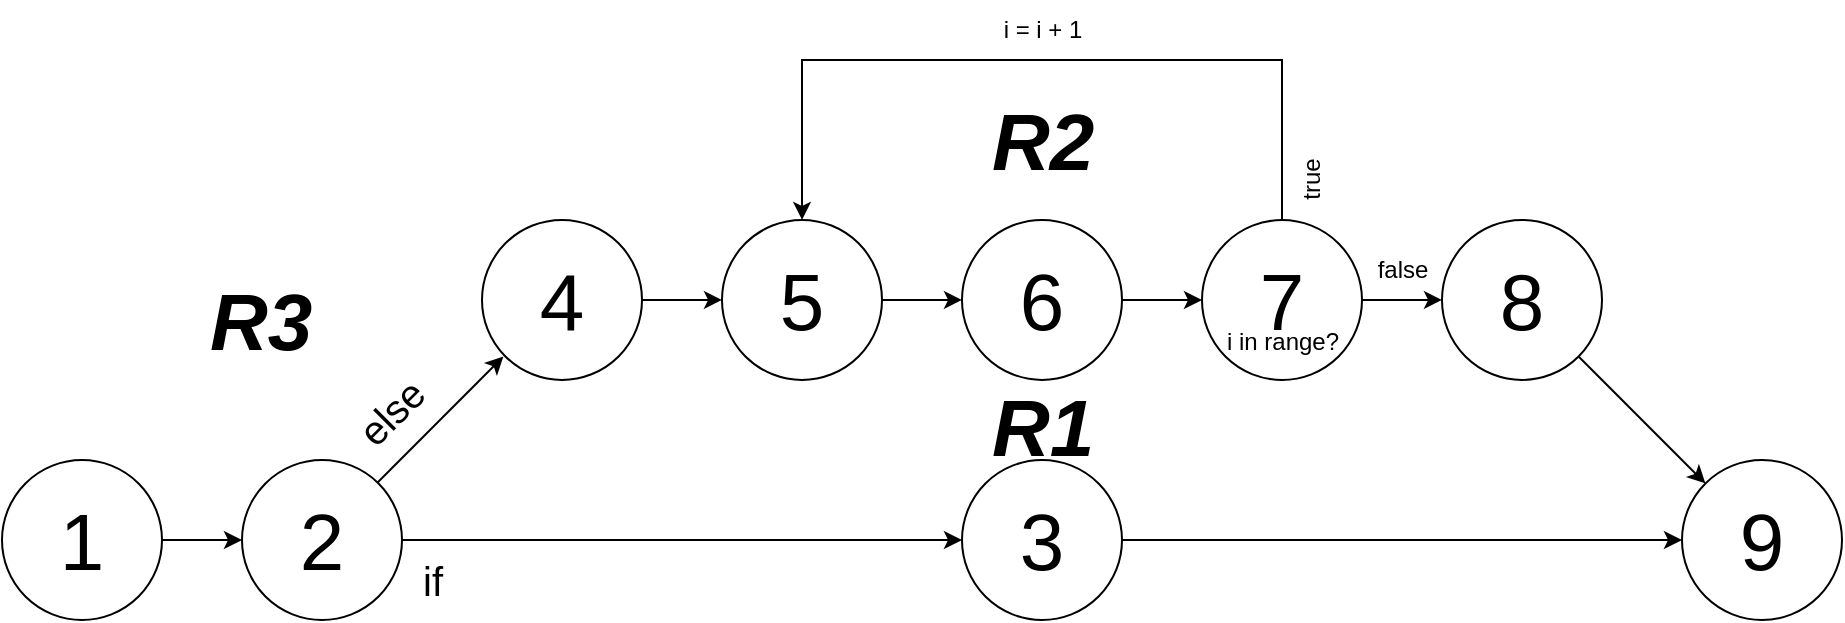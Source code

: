 <mxfile version="20.5.3" type="device"><diagram id="1ChAcMY2ozzn_hJGYItA" name="Page-1"><mxGraphModel dx="541" dy="846" grid="1" gridSize="10" guides="1" tooltips="1" connect="1" arrows="1" fold="1" page="1" pageScale="1" pageWidth="1169" pageHeight="827" math="0" shadow="0"><root><mxCell id="0"/><mxCell id="1" parent="0"/><mxCell id="OyXWx7xgXYnqfk_AlFLW-13" value="" style="edgeStyle=orthogonalEdgeStyle;rounded=0;orthogonalLoop=1;jettySize=auto;html=1;" parent="1" source="L2QNrDacRMEjEAR35AAi-4" target="OyXWx7xgXYnqfk_AlFLW-10" edge="1"><mxGeometry relative="1" as="geometry"/></mxCell><mxCell id="L2QNrDacRMEjEAR35AAi-4" value="&lt;font style=&quot;font-size: 40px;&quot;&gt;1&lt;/font&gt;" style="ellipse;whiteSpace=wrap;html=1;aspect=fixed;flipH=1;flipV=1;verticalAlign=middle;fontSize=20;spacing=2;rounded=0;" parent="1" vertex="1"><mxGeometry x="40" y="400" width="80" height="80" as="geometry"/></mxCell><mxCell id="L2QNrDacRMEjEAR35AAi-115" value="" style="edgeStyle=none;rounded=0;orthogonalLoop=1;jettySize=auto;html=1;fontSize=20;" parent="1" source="L2QNrDacRMEjEAR35AAi-108" target="L2QNrDacRMEjEAR35AAi-111" edge="1"><mxGeometry relative="1" as="geometry"/></mxCell><mxCell id="L2QNrDacRMEjEAR35AAi-108" value="&lt;span style=&quot;font-size: 40px;&quot;&gt;4&lt;/span&gt;" style="ellipse;whiteSpace=wrap;html=1;aspect=fixed;flipH=1;flipV=1;verticalAlign=middle;fontSize=20;spacing=2;rounded=0;" parent="1" vertex="1"><mxGeometry x="280" y="279.95" width="80" height="80" as="geometry"/></mxCell><mxCell id="L2QNrDacRMEjEAR35AAi-116" value="" style="edgeStyle=none;rounded=0;orthogonalLoop=1;jettySize=auto;html=1;fontSize=20;" parent="1" source="L2QNrDacRMEjEAR35AAi-111" target="L2QNrDacRMEjEAR35AAi-112" edge="1"><mxGeometry relative="1" as="geometry"/></mxCell><mxCell id="L2QNrDacRMEjEAR35AAi-111" value="&lt;font style=&quot;font-size: 40px;&quot;&gt;5&lt;/font&gt;" style="ellipse;whiteSpace=wrap;html=1;aspect=fixed;flipH=1;flipV=1;verticalAlign=middle;fontSize=20;spacing=2;rounded=0;" parent="1" vertex="1"><mxGeometry x="400" y="279.95" width="80" height="80" as="geometry"/></mxCell><mxCell id="L2QNrDacRMEjEAR35AAi-131" style="edgeStyle=orthogonalEdgeStyle;curved=1;orthogonalLoop=1;jettySize=auto;html=1;exitX=0.5;exitY=1;exitDx=0;exitDy=0;fontSize=20;" parent="1" source="L2QNrDacRMEjEAR35AAi-112" edge="1"><mxGeometry relative="1" as="geometry"><mxPoint x="560" y="349.95" as="targetPoint"/></mxGeometry></mxCell><mxCell id="L2QNrDacRMEjEAR35AAi-133" style="edgeStyle=orthogonalEdgeStyle;curved=1;orthogonalLoop=1;jettySize=auto;html=1;exitX=0.5;exitY=1;exitDx=0;exitDy=0;fontSize=20;" parent="1" source="L2QNrDacRMEjEAR35AAi-112" edge="1"><mxGeometry relative="1" as="geometry"><mxPoint x="560" y="349.95" as="targetPoint"/></mxGeometry></mxCell><mxCell id="2kSdFFrZMStHFOl-2jyb-4" value="" style="edgeStyle=none;rounded=0;orthogonalLoop=1;jettySize=auto;html=1;" parent="1" source="L2QNrDacRMEjEAR35AAi-112" target="2kSdFFrZMStHFOl-2jyb-1" edge="1"><mxGeometry relative="1" as="geometry"/></mxCell><mxCell id="L2QNrDacRMEjEAR35AAi-112" value="&lt;font style=&quot;font-size: 40px;&quot;&gt;6&lt;/font&gt;" style="ellipse;whiteSpace=wrap;html=1;aspect=fixed;flipH=1;flipV=1;verticalAlign=middle;fontSize=20;spacing=2;rounded=0;" parent="1" vertex="1"><mxGeometry x="520" y="279.95" width="80" height="80" as="geometry"/></mxCell><mxCell id="OyXWx7xgXYnqfk_AlFLW-24" style="edgeStyle=none;rounded=1;orthogonalLoop=1;jettySize=auto;html=1;exitX=1;exitY=0;exitDx=0;exitDy=0;entryX=0;entryY=1;entryDx=0;entryDy=0;" parent="1" edge="1"><mxGeometry relative="1" as="geometry"><mxPoint x="227.284" y="411.716" as="sourcePoint"/><mxPoint x="290.716" y="348.234" as="targetPoint"/></mxGeometry></mxCell><mxCell id="OyXWx7xgXYnqfk_AlFLW-28" style="edgeStyle=none;rounded=1;orthogonalLoop=1;jettySize=auto;html=1;entryX=0;entryY=0.5;entryDx=0;entryDy=0;" parent="1" source="OyXWx7xgXYnqfk_AlFLW-10" target="OyXWx7xgXYnqfk_AlFLW-11" edge="1"><mxGeometry relative="1" as="geometry"/></mxCell><mxCell id="OyXWx7xgXYnqfk_AlFLW-10" value="&lt;font style=&quot;font-size: 40px;&quot;&gt;2&lt;/font&gt;" style="ellipse;whiteSpace=wrap;html=1;aspect=fixed;flipH=1;flipV=1;verticalAlign=middle;fontSize=20;spacing=2;rounded=0;" parent="1" vertex="1"><mxGeometry x="160" y="400" width="80" height="80" as="geometry"/></mxCell><mxCell id="OyXWx7xgXYnqfk_AlFLW-29" style="edgeStyle=none;rounded=1;orthogonalLoop=1;jettySize=auto;html=1;entryX=0;entryY=0.5;entryDx=0;entryDy=0;" parent="1" source="OyXWx7xgXYnqfk_AlFLW-11" target="OyXWx7xgXYnqfk_AlFLW-12" edge="1"><mxGeometry relative="1" as="geometry"/></mxCell><mxCell id="OyXWx7xgXYnqfk_AlFLW-11" value="&lt;font style=&quot;font-size: 40px;&quot;&gt;3&lt;/font&gt;" style="ellipse;whiteSpace=wrap;html=1;aspect=fixed;flipH=1;flipV=1;verticalAlign=middle;fontSize=20;spacing=2;rounded=0;" parent="1" vertex="1"><mxGeometry x="520" y="400" width="80" height="80" as="geometry"/></mxCell><mxCell id="OyXWx7xgXYnqfk_AlFLW-12" value="&lt;font style=&quot;font-size: 40px;&quot;&gt;9&lt;/font&gt;" style="ellipse;whiteSpace=wrap;html=1;aspect=fixed;flipH=1;flipV=1;verticalAlign=middle;fontSize=20;spacing=2;rounded=0;" parent="1" vertex="1"><mxGeometry x="880" y="400" width="80" height="80" as="geometry"/></mxCell><mxCell id="2kSdFFrZMStHFOl-2jyb-2" style="rounded=0;orthogonalLoop=1;jettySize=auto;html=1;exitX=1;exitY=1;exitDx=0;exitDy=0;entryX=0;entryY=0;entryDx=0;entryDy=0;" parent="1" source="OyXWx7xgXYnqfk_AlFLW-20" target="OyXWx7xgXYnqfk_AlFLW-12" edge="1"><mxGeometry relative="1" as="geometry"/></mxCell><mxCell id="OyXWx7xgXYnqfk_AlFLW-20" value="&lt;font style=&quot;font-size: 40px;&quot;&gt;8&lt;/font&gt;" style="ellipse;whiteSpace=wrap;html=1;aspect=fixed;flipH=1;flipV=1;verticalAlign=middle;fontSize=20;spacing=2;rounded=0;" parent="1" vertex="1"><mxGeometry x="760" y="279.95" width="80" height="80" as="geometry"/></mxCell><mxCell id="OyXWx7xgXYnqfk_AlFLW-31" value="if" style="text;html=1;align=center;verticalAlign=middle;resizable=0;points=[];autosize=1;strokeColor=none;fillColor=none;fontSize=20;" parent="1" vertex="1"><mxGeometry x="240" y="440" width="30" height="40" as="geometry"/></mxCell><mxCell id="OyXWx7xgXYnqfk_AlFLW-34" value="else" style="text;html=1;align=center;verticalAlign=middle;resizable=0;points=[];autosize=1;strokeColor=none;fillColor=none;fontSize=20;rotation=-45;" parent="1" vertex="1"><mxGeometry x="204" y="356" width="60" height="40" as="geometry"/></mxCell><mxCell id="OyXWx7xgXYnqfk_AlFLW-35" value="&lt;b&gt;&lt;i&gt;&lt;font style=&quot;font-size: 40px;&quot;&gt;R1&lt;/font&gt;&lt;/i&gt;&lt;/b&gt;" style="text;html=1;align=center;verticalAlign=middle;resizable=0;points=[];autosize=1;strokeColor=none;fillColor=none;fontSize=20;" parent="1" vertex="1"><mxGeometry x="525" y="353" width="70" height="60" as="geometry"/></mxCell><mxCell id="OyXWx7xgXYnqfk_AlFLW-37" value="&lt;b&gt;&lt;i&gt;&lt;font style=&quot;font-size: 40px;&quot;&gt;R2&lt;/font&gt;&lt;/i&gt;&lt;/b&gt;" style="text;html=1;align=center;verticalAlign=middle;resizable=0;points=[];autosize=1;strokeColor=none;fillColor=none;fontSize=20;" parent="1" vertex="1"><mxGeometry x="525" y="210" width="70" height="60" as="geometry"/></mxCell><mxCell id="OyXWx7xgXYnqfk_AlFLW-38" value="&lt;b&gt;&lt;i&gt;&lt;font style=&quot;font-size: 40px;&quot;&gt;R3&lt;/font&gt;&lt;/i&gt;&lt;/b&gt;" style="text;html=1;align=center;verticalAlign=middle;resizable=0;points=[];autosize=1;strokeColor=none;fillColor=none;fontSize=20;" parent="1" vertex="1"><mxGeometry x="134" y="300" width="70" height="60" as="geometry"/></mxCell><mxCell id="2kSdFFrZMStHFOl-2jyb-3" value="" style="edgeStyle=none;rounded=0;orthogonalLoop=1;jettySize=auto;html=1;" parent="1" source="2kSdFFrZMStHFOl-2jyb-1" target="OyXWx7xgXYnqfk_AlFLW-20" edge="1"><mxGeometry relative="1" as="geometry"/></mxCell><mxCell id="2kSdFFrZMStHFOl-2jyb-8" style="edgeStyle=orthogonalEdgeStyle;rounded=0;orthogonalLoop=1;jettySize=auto;html=1;exitX=0.5;exitY=0;exitDx=0;exitDy=0;entryX=0.5;entryY=0;entryDx=0;entryDy=0;" parent="1" source="2kSdFFrZMStHFOl-2jyb-1" target="L2QNrDacRMEjEAR35AAi-111" edge="1"><mxGeometry relative="1" as="geometry"><Array as="points"><mxPoint x="680" y="200"/><mxPoint x="440" y="200"/></Array></mxGeometry></mxCell><mxCell id="2kSdFFrZMStHFOl-2jyb-1" value="&lt;font style=&quot;font-size: 40px;&quot;&gt;7&lt;/font&gt;" style="ellipse;whiteSpace=wrap;html=1;aspect=fixed;flipH=1;flipV=1;verticalAlign=middle;fontSize=20;spacing=2;rounded=0;" parent="1" vertex="1"><mxGeometry x="640" y="280" width="80" height="80" as="geometry"/></mxCell><mxCell id="Eb3l85AQdRmx4DoYiyVi-1" value="i = i + 1" style="text;html=1;align=center;verticalAlign=middle;resizable=0;points=[];autosize=1;strokeColor=none;fillColor=none;" vertex="1" parent="1"><mxGeometry x="530" y="170" width="60" height="30" as="geometry"/></mxCell><mxCell id="Eb3l85AQdRmx4DoYiyVi-3" value="true" style="text;html=1;align=center;verticalAlign=middle;resizable=0;points=[];autosize=1;strokeColor=none;fillColor=none;rotation=-90;" vertex="1" parent="1"><mxGeometry x="675" y="245" width="40" height="30" as="geometry"/></mxCell><mxCell id="Eb3l85AQdRmx4DoYiyVi-4" value="false" style="text;html=1;align=center;verticalAlign=middle;resizable=0;points=[];autosize=1;strokeColor=none;fillColor=none;rotation=0;" vertex="1" parent="1"><mxGeometry x="715" y="290" width="50" height="30" as="geometry"/></mxCell><mxCell id="Eb3l85AQdRmx4DoYiyVi-5" value="i in range?" style="text;html=1;align=center;verticalAlign=middle;resizable=0;points=[];autosize=1;strokeColor=none;fillColor=none;" vertex="1" parent="1"><mxGeometry x="640" y="326" width="80" height="30" as="geometry"/></mxCell></root></mxGraphModel></diagram></mxfile>
